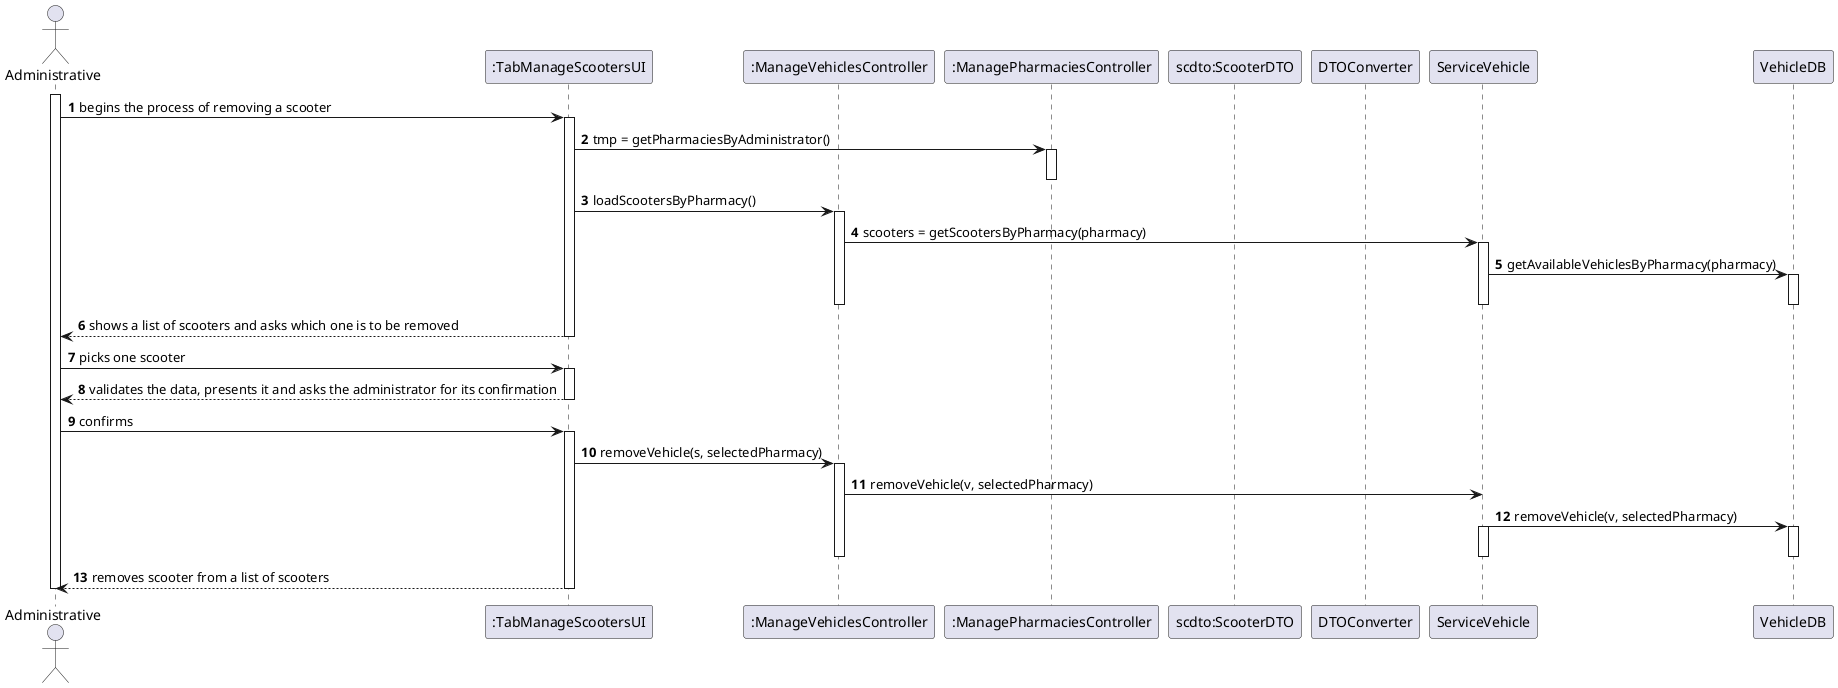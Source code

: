 @startuml
autonumber
actor "Administrative" as ADM

participant ":TabManageScootersUI" as UI
participant ":ManageVehiclesController" as CTRL
participant ":ManagePharmaciesController" as PHACTRL
participant "scdto:ScooterDTO" as SCDTO
participant "DTOConverter" as DTO
participant "ServiceVehicle" as SV
participant "VehicleDB" as VDB

activate ADM
ADM -> UI : begins the process of removing a scooter
activate UI
UI -> PHACTRL : tmp = getPharmaciesByAdministrator()
activate PHACTRL
deactivate PHACTRL
UI -> CTRL : loadScootersByPharmacy()
activate CTRL
CTRL -> SV : scooters = getScootersByPharmacy(pharmacy)
activate SV
SV -> VDB : getAvailableVehiclesByPharmacy(pharmacy)
activate VDB
deactivate VDB
deactivate SV
deactivate CTRL
UI --> ADM : shows a list of scooters and asks which one is to be removed
deactivate UI

ADM -> UI : picks one scooter
activate UI
UI --> ADM : validates the data, presents it and asks the administrator for its confirmation
deactivate UI

ADM -> UI : confirms

activate UI
UI -> CTRL : removeVehicle(s, selectedPharmacy)
activate CTRL
CTRL -> SV : removeVehicle(v, selectedPharmacy)
SV -> VDB : removeVehicle(v, selectedPharmacy)
activate VDB
deactivate VDB
activate SV
deactivate SV
deactivate DTO
deactivate CTRL

UI --> ADM : removes scooter from a list of scooters
deactivate UI

deactivate ADM
@enduml
